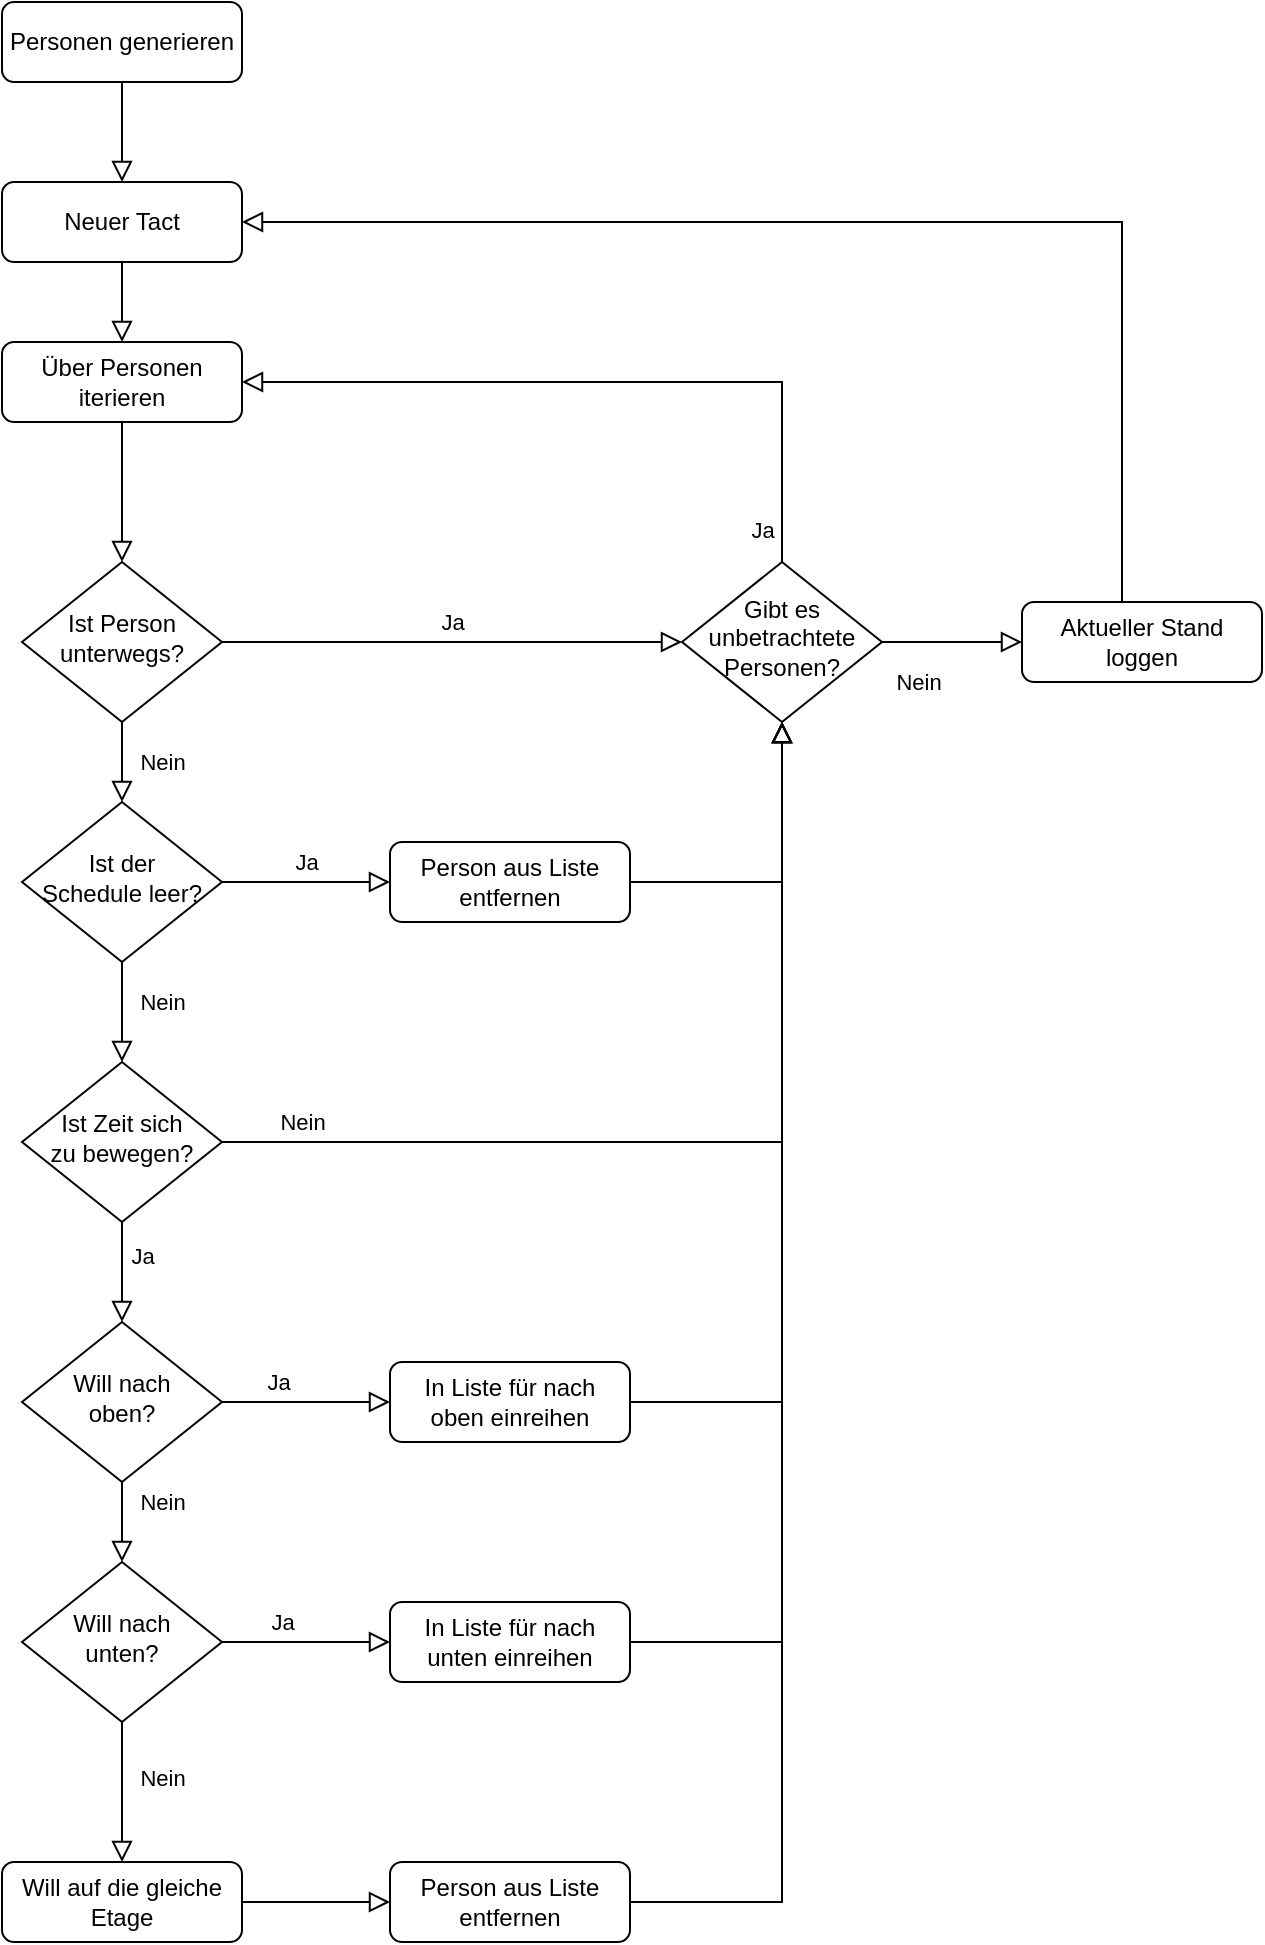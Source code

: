 <mxfile version="21.2.8" type="device">
  <diagram id="C5RBs43oDa-KdzZeNtuy" name="Page-1">
    <mxGraphModel dx="2060" dy="1190" grid="1" gridSize="10" guides="1" tooltips="1" connect="1" arrows="1" fold="1" page="1" pageScale="1" pageWidth="827" pageHeight="1169" math="0" shadow="0">
      <root>
        <mxCell id="WIyWlLk6GJQsqaUBKTNV-0" />
        <mxCell id="WIyWlLk6GJQsqaUBKTNV-1" parent="WIyWlLk6GJQsqaUBKTNV-0" />
        <mxCell id="WIyWlLk6GJQsqaUBKTNV-2" value="" style="rounded=0;html=1;jettySize=auto;orthogonalLoop=1;fontSize=11;endArrow=block;endFill=0;endSize=8;strokeWidth=1;shadow=0;labelBackgroundColor=none;edgeStyle=orthogonalEdgeStyle;" parent="WIyWlLk6GJQsqaUBKTNV-1" source="WIyWlLk6GJQsqaUBKTNV-3" target="PMTRzEQ9WpSDiSIzENeG-24" edge="1">
          <mxGeometry relative="1" as="geometry">
            <mxPoint x="220" y="230" as="targetPoint" />
          </mxGeometry>
        </mxCell>
        <mxCell id="WIyWlLk6GJQsqaUBKTNV-3" value="Personen generieren" style="rounded=1;whiteSpace=wrap;html=1;fontSize=12;glass=0;strokeWidth=1;shadow=0;" parent="WIyWlLk6GJQsqaUBKTNV-1" vertex="1">
          <mxGeometry x="160" y="30" width="120" height="40" as="geometry" />
        </mxCell>
        <mxCell id="WIyWlLk6GJQsqaUBKTNV-4" value="Nein" style="rounded=0;html=1;jettySize=auto;orthogonalLoop=1;fontSize=11;endArrow=block;endFill=0;endSize=8;strokeWidth=1;shadow=0;labelBackgroundColor=none;edgeStyle=orthogonalEdgeStyle;" parent="WIyWlLk6GJQsqaUBKTNV-1" source="WIyWlLk6GJQsqaUBKTNV-6" target="WIyWlLk6GJQsqaUBKTNV-10" edge="1">
          <mxGeometry y="20" relative="1" as="geometry">
            <mxPoint as="offset" />
          </mxGeometry>
        </mxCell>
        <mxCell id="WIyWlLk6GJQsqaUBKTNV-5" value="Ja" style="edgeStyle=orthogonalEdgeStyle;rounded=0;html=1;jettySize=auto;orthogonalLoop=1;fontSize=11;endArrow=block;endFill=0;endSize=8;strokeWidth=1;shadow=0;labelBackgroundColor=none;" parent="WIyWlLk6GJQsqaUBKTNV-1" source="WIyWlLk6GJQsqaUBKTNV-6" target="PMTRzEQ9WpSDiSIzENeG-3" edge="1">
          <mxGeometry y="10" relative="1" as="geometry">
            <mxPoint as="offset" />
            <mxPoint x="380" y="350" as="targetPoint" />
          </mxGeometry>
        </mxCell>
        <mxCell id="WIyWlLk6GJQsqaUBKTNV-6" value="Ist Person unterwegs?" style="rhombus;whiteSpace=wrap;html=1;shadow=0;fontFamily=Helvetica;fontSize=12;align=center;strokeWidth=1;spacing=6;spacingTop=-4;" parent="WIyWlLk6GJQsqaUBKTNV-1" vertex="1">
          <mxGeometry x="170" y="310" width="100" height="80" as="geometry" />
        </mxCell>
        <mxCell id="PMTRzEQ9WpSDiSIzENeG-26" style="edgeStyle=orthogonalEdgeStyle;rounded=0;orthogonalLoop=1;jettySize=auto;html=1;entryX=1;entryY=0.5;entryDx=0;entryDy=0;endSize=8;endArrow=block;endFill=0;" parent="WIyWlLk6GJQsqaUBKTNV-1" source="WIyWlLk6GJQsqaUBKTNV-7" target="PMTRzEQ9WpSDiSIzENeG-24" edge="1">
          <mxGeometry relative="1" as="geometry">
            <Array as="points">
              <mxPoint x="720" y="140" />
            </Array>
          </mxGeometry>
        </mxCell>
        <mxCell id="WIyWlLk6GJQsqaUBKTNV-7" value="Aktueller Stand loggen" style="rounded=1;whiteSpace=wrap;html=1;fontSize=12;glass=0;strokeWidth=1;shadow=0;" parent="WIyWlLk6GJQsqaUBKTNV-1" vertex="1">
          <mxGeometry x="670" y="330" width="120" height="40" as="geometry" />
        </mxCell>
        <mxCell id="WIyWlLk6GJQsqaUBKTNV-8" value="Nein" style="rounded=0;html=1;jettySize=auto;orthogonalLoop=1;fontSize=11;endArrow=block;endFill=0;endSize=8;strokeWidth=1;shadow=0;labelBackgroundColor=none;edgeStyle=orthogonalEdgeStyle;" parent="WIyWlLk6GJQsqaUBKTNV-1" source="WIyWlLk6GJQsqaUBKTNV-10" target="PMTRzEQ9WpSDiSIzENeG-8" edge="1">
          <mxGeometry x="-0.2" y="20" relative="1" as="geometry">
            <mxPoint as="offset" />
            <mxPoint x="220" y="570" as="targetPoint" />
          </mxGeometry>
        </mxCell>
        <mxCell id="WIyWlLk6GJQsqaUBKTNV-9" value="Ja" style="edgeStyle=orthogonalEdgeStyle;rounded=0;html=1;jettySize=auto;orthogonalLoop=1;fontSize=11;endArrow=block;endFill=0;endSize=8;strokeWidth=1;shadow=0;labelBackgroundColor=none;" parent="WIyWlLk6GJQsqaUBKTNV-1" source="WIyWlLk6GJQsqaUBKTNV-10" target="WIyWlLk6GJQsqaUBKTNV-12" edge="1">
          <mxGeometry y="10" relative="1" as="geometry">
            <mxPoint as="offset" />
          </mxGeometry>
        </mxCell>
        <mxCell id="WIyWlLk6GJQsqaUBKTNV-10" value="Ist der &lt;br&gt;Schedule leer?" style="rhombus;whiteSpace=wrap;html=1;shadow=0;fontFamily=Helvetica;fontSize=12;align=center;strokeWidth=1;spacing=6;spacingTop=-4;" parent="WIyWlLk6GJQsqaUBKTNV-1" vertex="1">
          <mxGeometry x="170" y="430" width="100" height="80" as="geometry" />
        </mxCell>
        <mxCell id="PMTRzEQ9WpSDiSIzENeG-7" style="edgeStyle=orthogonalEdgeStyle;rounded=0;orthogonalLoop=1;jettySize=auto;html=1;endSize=8;endArrow=block;endFill=0;" parent="WIyWlLk6GJQsqaUBKTNV-1" source="WIyWlLk6GJQsqaUBKTNV-12" target="PMTRzEQ9WpSDiSIzENeG-3" edge="1">
          <mxGeometry relative="1" as="geometry">
            <Array as="points">
              <mxPoint x="550" y="470" />
            </Array>
          </mxGeometry>
        </mxCell>
        <mxCell id="WIyWlLk6GJQsqaUBKTNV-12" value="Person aus Liste entfernen" style="rounded=1;whiteSpace=wrap;html=1;fontSize=12;glass=0;strokeWidth=1;shadow=0;" parent="WIyWlLk6GJQsqaUBKTNV-1" vertex="1">
          <mxGeometry x="354" y="450" width="120" height="40" as="geometry" />
        </mxCell>
        <mxCell id="PMTRzEQ9WpSDiSIzENeG-2" style="edgeStyle=orthogonalEdgeStyle;rounded=0;orthogonalLoop=1;jettySize=auto;html=1;endSize=8;endArrow=block;endFill=0;" parent="WIyWlLk6GJQsqaUBKTNV-1" source="PMTRzEQ9WpSDiSIzENeG-1" target="WIyWlLk6GJQsqaUBKTNV-6" edge="1">
          <mxGeometry relative="1" as="geometry" />
        </mxCell>
        <mxCell id="PMTRzEQ9WpSDiSIzENeG-1" value="Über Personen iterieren" style="rounded=1;whiteSpace=wrap;html=1;fontSize=12;glass=0;strokeWidth=1;shadow=0;" parent="WIyWlLk6GJQsqaUBKTNV-1" vertex="1">
          <mxGeometry x="160" y="200" width="120" height="40" as="geometry" />
        </mxCell>
        <mxCell id="PMTRzEQ9WpSDiSIzENeG-4" value="Ja" style="edgeStyle=orthogonalEdgeStyle;rounded=0;orthogonalLoop=1;jettySize=auto;html=1;endSize=8;endArrow=block;endFill=0;" parent="WIyWlLk6GJQsqaUBKTNV-1" source="PMTRzEQ9WpSDiSIzENeG-3" target="PMTRzEQ9WpSDiSIzENeG-1" edge="1">
          <mxGeometry x="-0.909" y="10" relative="1" as="geometry">
            <Array as="points">
              <mxPoint x="550" y="220" />
            </Array>
            <mxPoint as="offset" />
          </mxGeometry>
        </mxCell>
        <mxCell id="PMTRzEQ9WpSDiSIzENeG-6" value="Nein" style="edgeStyle=orthogonalEdgeStyle;rounded=0;orthogonalLoop=1;jettySize=auto;html=1;endSize=8;endArrow=block;endFill=0;" parent="WIyWlLk6GJQsqaUBKTNV-1" source="PMTRzEQ9WpSDiSIzENeG-3" target="WIyWlLk6GJQsqaUBKTNV-7" edge="1">
          <mxGeometry x="-0.5" y="-20" relative="1" as="geometry">
            <mxPoint as="offset" />
          </mxGeometry>
        </mxCell>
        <mxCell id="PMTRzEQ9WpSDiSIzENeG-3" value="Gibt es unbetrachtete Personen?" style="rhombus;whiteSpace=wrap;html=1;shadow=0;fontFamily=Helvetica;fontSize=12;align=center;strokeWidth=1;spacing=6;spacingTop=-4;" parent="WIyWlLk6GJQsqaUBKTNV-1" vertex="1">
          <mxGeometry x="500" y="310" width="100" height="80" as="geometry" />
        </mxCell>
        <mxCell id="PMTRzEQ9WpSDiSIzENeG-9" value="Nein" style="edgeStyle=orthogonalEdgeStyle;rounded=0;orthogonalLoop=1;jettySize=auto;html=1;endSize=8;endArrow=block;endFill=0;" parent="WIyWlLk6GJQsqaUBKTNV-1" source="PMTRzEQ9WpSDiSIzENeG-8" target="PMTRzEQ9WpSDiSIzENeG-3" edge="1">
          <mxGeometry x="-0.837" y="10" relative="1" as="geometry">
            <mxPoint x="354" y="600" as="targetPoint" />
            <mxPoint as="offset" />
          </mxGeometry>
        </mxCell>
        <mxCell id="PMTRzEQ9WpSDiSIzENeG-12" value="Ja" style="edgeStyle=orthogonalEdgeStyle;rounded=0;orthogonalLoop=1;jettySize=auto;html=1;endSize=8;endArrow=block;endFill=0;" parent="WIyWlLk6GJQsqaUBKTNV-1" source="PMTRzEQ9WpSDiSIzENeG-8" target="PMTRzEQ9WpSDiSIzENeG-11" edge="1">
          <mxGeometry x="-0.333" y="10" relative="1" as="geometry">
            <mxPoint as="offset" />
          </mxGeometry>
        </mxCell>
        <mxCell id="PMTRzEQ9WpSDiSIzENeG-8" value="Ist Zeit sich&lt;br&gt;zu bewegen?" style="rhombus;whiteSpace=wrap;html=1;shadow=0;fontFamily=Helvetica;fontSize=12;align=center;strokeWidth=1;spacing=6;spacingTop=-4;" parent="WIyWlLk6GJQsqaUBKTNV-1" vertex="1">
          <mxGeometry x="170" y="560" width="100" height="80" as="geometry" />
        </mxCell>
        <mxCell id="PMTRzEQ9WpSDiSIzENeG-11" value="Will nach &lt;br&gt;oben?" style="rhombus;whiteSpace=wrap;html=1;shadow=0;fontFamily=Helvetica;fontSize=12;align=center;strokeWidth=1;spacing=6;spacingTop=-4;" parent="WIyWlLk6GJQsqaUBKTNV-1" vertex="1">
          <mxGeometry x="170" y="690" width="100" height="80" as="geometry" />
        </mxCell>
        <mxCell id="PMTRzEQ9WpSDiSIzENeG-13" value="Nein" style="edgeStyle=orthogonalEdgeStyle;rounded=0;orthogonalLoop=1;jettySize=auto;html=1;endSize=8;endArrow=block;endFill=0;" parent="WIyWlLk6GJQsqaUBKTNV-1" source="PMTRzEQ9WpSDiSIzENeG-14" target="PMTRzEQ9WpSDiSIzENeG-17" edge="1">
          <mxGeometry x="-0.208" y="20" relative="1" as="geometry">
            <mxPoint x="220" y="940" as="targetPoint" />
            <mxPoint as="offset" />
          </mxGeometry>
        </mxCell>
        <mxCell id="PMTRzEQ9WpSDiSIzENeG-14" value="Will nach &lt;br&gt;unten?" style="rhombus;whiteSpace=wrap;html=1;shadow=0;fontFamily=Helvetica;fontSize=12;align=center;strokeWidth=1;spacing=6;spacingTop=-4;" parent="WIyWlLk6GJQsqaUBKTNV-1" vertex="1">
          <mxGeometry x="170" y="810" width="100" height="80" as="geometry" />
        </mxCell>
        <mxCell id="PMTRzEQ9WpSDiSIzENeG-15" value="Nein" style="edgeStyle=orthogonalEdgeStyle;rounded=0;orthogonalLoop=1;jettySize=auto;html=1;endSize=8;endArrow=block;endFill=0;" parent="WIyWlLk6GJQsqaUBKTNV-1" source="PMTRzEQ9WpSDiSIzENeG-11" target="PMTRzEQ9WpSDiSIzENeG-14" edge="1">
          <mxGeometry x="-0.5" y="20" relative="1" as="geometry">
            <mxPoint x="260" y="780" as="sourcePoint" />
            <mxPoint x="260" y="830" as="targetPoint" />
            <mxPoint as="offset" />
          </mxGeometry>
        </mxCell>
        <mxCell id="PMTRzEQ9WpSDiSIzENeG-28" style="edgeStyle=orthogonalEdgeStyle;rounded=0;orthogonalLoop=1;jettySize=auto;html=1;endSize=8;endArrow=block;endFill=0;" parent="WIyWlLk6GJQsqaUBKTNV-1" source="PMTRzEQ9WpSDiSIzENeG-17" target="PMTRzEQ9WpSDiSIzENeG-27" edge="1">
          <mxGeometry relative="1" as="geometry" />
        </mxCell>
        <mxCell id="PMTRzEQ9WpSDiSIzENeG-17" value="Will auf die gleiche&lt;br style=&quot;border-color: var(--border-color);&quot;&gt;Etage" style="rounded=1;whiteSpace=wrap;html=1;fontSize=12;glass=0;strokeWidth=1;shadow=0;" parent="WIyWlLk6GJQsqaUBKTNV-1" vertex="1">
          <mxGeometry x="160" y="960" width="120" height="40" as="geometry" />
        </mxCell>
        <mxCell id="PMTRzEQ9WpSDiSIzENeG-22" style="edgeStyle=orthogonalEdgeStyle;rounded=0;orthogonalLoop=1;jettySize=auto;html=1;endSize=8;endArrow=block;endFill=0;" parent="WIyWlLk6GJQsqaUBKTNV-1" source="PMTRzEQ9WpSDiSIzENeG-18" target="PMTRzEQ9WpSDiSIzENeG-3" edge="1">
          <mxGeometry relative="1" as="geometry" />
        </mxCell>
        <mxCell id="PMTRzEQ9WpSDiSIzENeG-18" value="In Liste für nach &lt;br&gt;oben einreihen" style="rounded=1;whiteSpace=wrap;html=1;fontSize=12;glass=0;strokeWidth=1;shadow=0;" parent="WIyWlLk6GJQsqaUBKTNV-1" vertex="1">
          <mxGeometry x="354" y="710" width="120" height="40" as="geometry" />
        </mxCell>
        <mxCell id="PMTRzEQ9WpSDiSIzENeG-23" style="edgeStyle=orthogonalEdgeStyle;rounded=0;orthogonalLoop=1;jettySize=auto;html=1;endSize=8;endArrow=block;endFill=0;" parent="WIyWlLk6GJQsqaUBKTNV-1" source="PMTRzEQ9WpSDiSIzENeG-19" target="PMTRzEQ9WpSDiSIzENeG-3" edge="1">
          <mxGeometry relative="1" as="geometry" />
        </mxCell>
        <mxCell id="PMTRzEQ9WpSDiSIzENeG-19" value="In Liste für nach unten einreihen" style="rounded=1;whiteSpace=wrap;html=1;fontSize=12;glass=0;strokeWidth=1;shadow=0;" parent="WIyWlLk6GJQsqaUBKTNV-1" vertex="1">
          <mxGeometry x="354" y="830" width="120" height="40" as="geometry" />
        </mxCell>
        <mxCell id="PMTRzEQ9WpSDiSIzENeG-20" value="Ja" style="edgeStyle=orthogonalEdgeStyle;rounded=0;orthogonalLoop=1;jettySize=auto;html=1;endSize=8;endArrow=block;endFill=0;" parent="WIyWlLk6GJQsqaUBKTNV-1" source="PMTRzEQ9WpSDiSIzENeG-11" target="PMTRzEQ9WpSDiSIzENeG-18" edge="1">
          <mxGeometry x="-0.333" y="10" relative="1" as="geometry">
            <mxPoint x="230" y="650" as="sourcePoint" />
            <mxPoint x="230" y="700" as="targetPoint" />
            <mxPoint as="offset" />
          </mxGeometry>
        </mxCell>
        <mxCell id="PMTRzEQ9WpSDiSIzENeG-21" value="Ja" style="edgeStyle=orthogonalEdgeStyle;rounded=0;orthogonalLoop=1;jettySize=auto;html=1;endSize=8;endArrow=block;endFill=0;" parent="WIyWlLk6GJQsqaUBKTNV-1" source="PMTRzEQ9WpSDiSIzENeG-14" target="PMTRzEQ9WpSDiSIzENeG-19" edge="1">
          <mxGeometry x="-0.286" y="10" relative="1" as="geometry">
            <mxPoint x="280" y="740" as="sourcePoint" />
            <mxPoint x="364" y="740" as="targetPoint" />
            <mxPoint as="offset" />
          </mxGeometry>
        </mxCell>
        <mxCell id="PMTRzEQ9WpSDiSIzENeG-24" value="Neuer Tact" style="rounded=1;whiteSpace=wrap;html=1;fontSize=12;glass=0;strokeWidth=1;shadow=0;" parent="WIyWlLk6GJQsqaUBKTNV-1" vertex="1">
          <mxGeometry x="160" y="120" width="120" height="40" as="geometry" />
        </mxCell>
        <mxCell id="PMTRzEQ9WpSDiSIzENeG-25" value="" style="rounded=0;html=1;jettySize=auto;orthogonalLoop=1;fontSize=11;endArrow=block;endFill=0;endSize=8;strokeWidth=1;shadow=0;labelBackgroundColor=none;edgeStyle=orthogonalEdgeStyle;" parent="WIyWlLk6GJQsqaUBKTNV-1" source="PMTRzEQ9WpSDiSIzENeG-24" target="PMTRzEQ9WpSDiSIzENeG-1" edge="1">
          <mxGeometry relative="1" as="geometry">
            <mxPoint x="230" y="80" as="sourcePoint" />
            <mxPoint x="230" y="130" as="targetPoint" />
          </mxGeometry>
        </mxCell>
        <mxCell id="PMTRzEQ9WpSDiSIzENeG-29" style="edgeStyle=orthogonalEdgeStyle;rounded=0;orthogonalLoop=1;jettySize=auto;html=1;endSize=8;endArrow=block;endFill=0;" parent="WIyWlLk6GJQsqaUBKTNV-1" source="PMTRzEQ9WpSDiSIzENeG-27" target="PMTRzEQ9WpSDiSIzENeG-3" edge="1">
          <mxGeometry relative="1" as="geometry" />
        </mxCell>
        <mxCell id="PMTRzEQ9WpSDiSIzENeG-27" value="Person aus Liste entfernen" style="rounded=1;whiteSpace=wrap;html=1;fontSize=12;glass=0;strokeWidth=1;shadow=0;" parent="WIyWlLk6GJQsqaUBKTNV-1" vertex="1">
          <mxGeometry x="354" y="960" width="120" height="40" as="geometry" />
        </mxCell>
      </root>
    </mxGraphModel>
  </diagram>
</mxfile>
